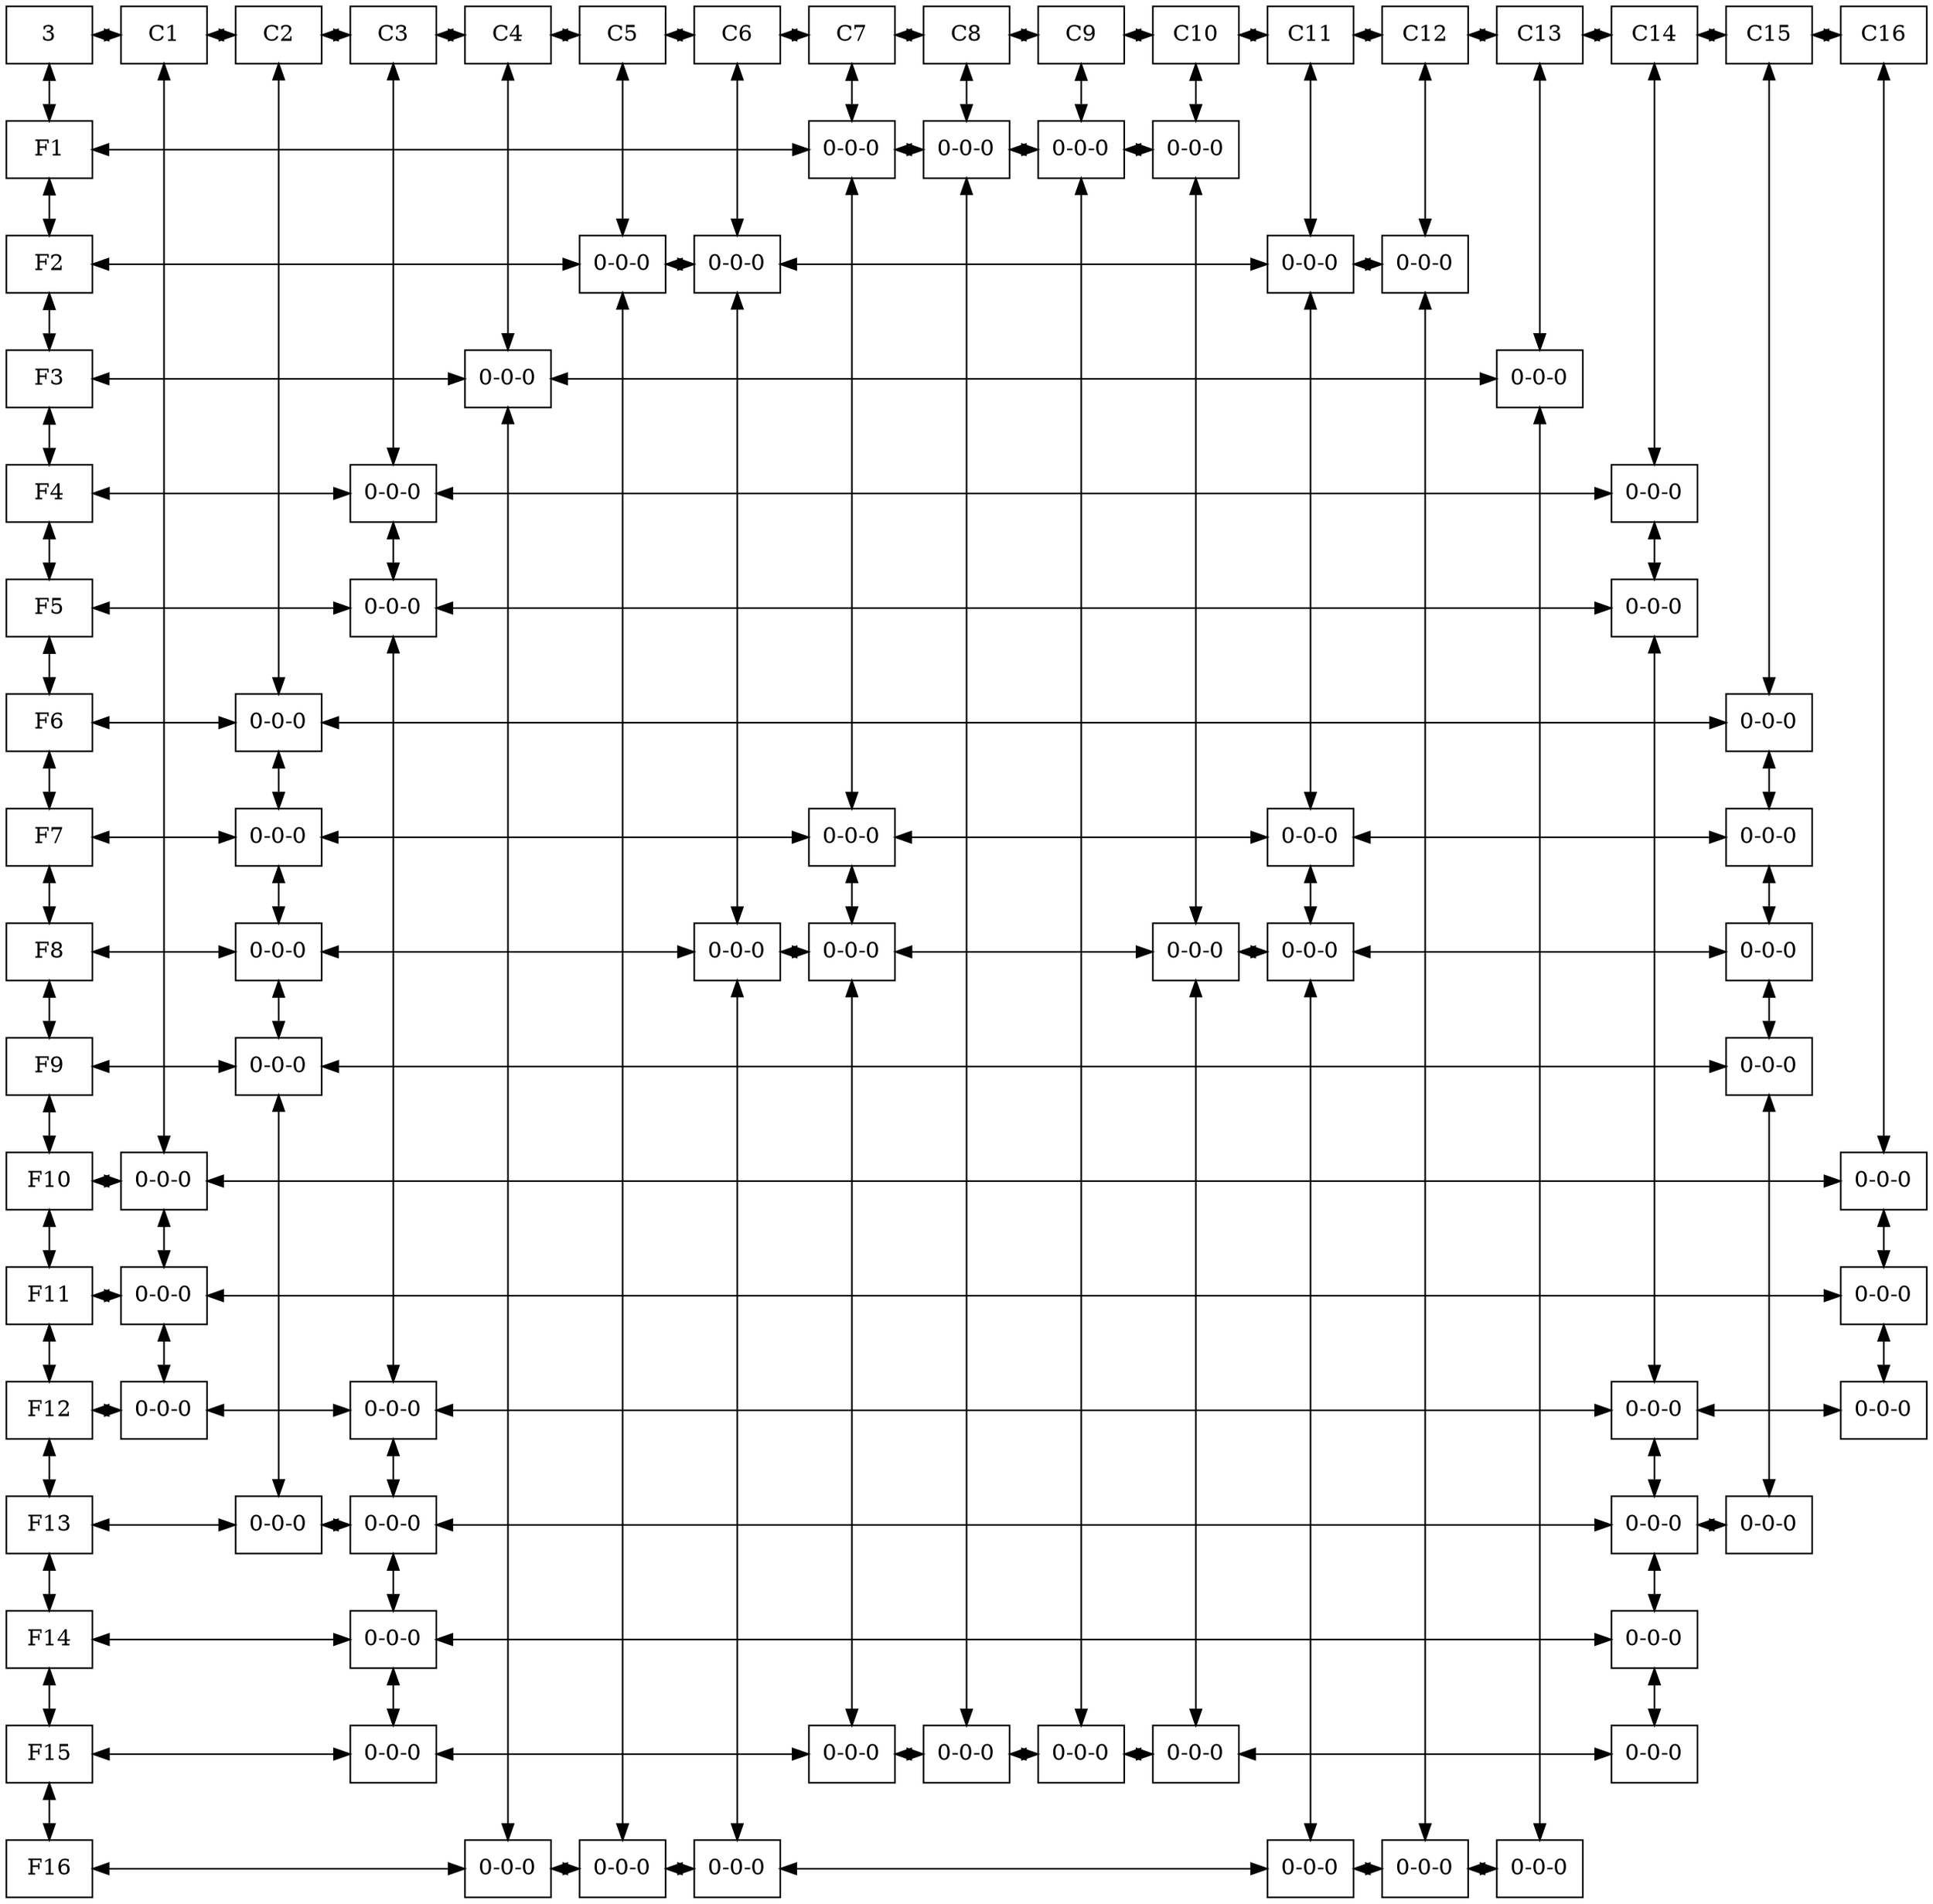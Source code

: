digraph MatrizCapa{ 
 node[shape=box] 
 rankdir=UD; 
 {rank=min; 
nodo00[label="3" ,rankdir=LR,group=0]; 
nodo20[label="C1" ,rankdir=LR,group=2]; 
nodo30[label="C2" ,rankdir=LR,group=3]; 
nodo40[label="C3" ,rankdir=LR,group=4]; 
nodo50[label="C4" ,rankdir=LR,group=5]; 
nodo60[label="C5" ,rankdir=LR,group=6]; 
nodo70[label="C6" ,rankdir=LR,group=7]; 
nodo80[label="C7" ,rankdir=LR,group=8]; 
nodo90[label="C8" ,rankdir=LR,group=9]; 
nodo100[label="C9" ,rankdir=LR,group=10]; 
nodo110[label="C10" ,rankdir=LR,group=11]; 
nodo120[label="C11" ,rankdir=LR,group=12]; 
nodo130[label="C12" ,rankdir=LR,group=13]; 
nodo140[label="C13" ,rankdir=LR,group=14]; 
nodo150[label="C14" ,rankdir=LR,group=15]; 
nodo160[label="C15" ,rankdir=LR,group=16]; 
nodo170[label="C16" ,rankdir=LR,group=17]; 
} 
{rank=same; 
nodo00[label="3" ,group=0]; 
nodo20[label="C1" ,group=2]; 
nodo30[label="C2" ,group=3]; 
nodo40[label="C3" ,group=4]; 
nodo50[label="C4" ,group=5]; 
nodo60[label="C5" ,group=6]; 
nodo70[label="C6" ,group=7]; 
nodo80[label="C7" ,group=8]; 
nodo90[label="C8" ,group=9]; 
nodo100[label="C9" ,group=10]; 
nodo110[label="C10" ,group=11]; 
nodo120[label="C11" ,group=12]; 
nodo130[label="C12" ,group=13]; 
nodo140[label="C13" ,group=14]; 
nodo150[label="C14" ,group=15]; 
nodo160[label="C15" ,group=16]; 
nodo170[label="C16" ,group=17]; 
} 
{rank=same; 
nodo02[label="F1" ,group=0]; 
nodo82[label="0-0-0" ,group=8]; 
nodo92[label="0-0-0" ,group=9]; 
nodo102[label="0-0-0" ,group=10]; 
nodo112[label="0-0-0" ,group=11]; 
} 
{rank=same; 
nodo03[label="F2" ,group=0]; 
nodo63[label="0-0-0" ,group=6]; 
nodo73[label="0-0-0" ,group=7]; 
nodo123[label="0-0-0" ,group=12]; 
nodo133[label="0-0-0" ,group=13]; 
} 
{rank=same; 
nodo04[label="F3" ,group=0]; 
nodo54[label="0-0-0" ,group=5]; 
nodo144[label="0-0-0" ,group=14]; 
} 
{rank=same; 
nodo05[label="F4" ,group=0]; 
nodo45[label="0-0-0" ,group=4]; 
nodo155[label="0-0-0" ,group=15]; 
} 
{rank=same; 
nodo06[label="F5" ,group=0]; 
nodo46[label="0-0-0" ,group=4]; 
nodo156[label="0-0-0" ,group=15]; 
} 
{rank=same; 
nodo07[label="F6" ,group=0]; 
nodo37[label="0-0-0" ,group=3]; 
nodo167[label="0-0-0" ,group=16]; 
} 
{rank=same; 
nodo08[label="F7" ,group=0]; 
nodo38[label="0-0-0" ,group=3]; 
nodo88[label="0-0-0" ,group=8]; 
nodo128[label="0-0-0" ,group=12]; 
nodo168[label="0-0-0" ,group=16]; 
} 
{rank=same; 
nodo09[label="F8" ,group=0]; 
nodo39[label="0-0-0" ,group=3]; 
nodo79[label="0-0-0" ,group=7]; 
nodo89[label="0-0-0" ,group=8]; 
nodo119[label="0-0-0" ,group=11]; 
nodo129[label="0-0-0" ,group=12]; 
nodo169[label="0-0-0" ,group=16]; 
} 
{rank=same; 
nodo010[label="F9" ,group=0]; 
nodo310[label="0-0-0" ,group=3]; 
nodo1610[label="0-0-0" ,group=16]; 
} 
{rank=same; 
nodo011[label="F10" ,group=0]; 
nodo211[label="0-0-0" ,group=2]; 
nodo1711[label="0-0-0" ,group=17]; 
} 
{rank=same; 
nodo012[label="F11" ,group=0]; 
nodo212[label="0-0-0" ,group=2]; 
nodo1712[label="0-0-0" ,group=17]; 
} 
{rank=same; 
nodo013[label="F12" ,group=0]; 
nodo213[label="0-0-0" ,group=2]; 
nodo413[label="0-0-0" ,group=4]; 
nodo1513[label="0-0-0" ,group=15]; 
nodo1713[label="0-0-0" ,group=17]; 
} 
{rank=same; 
nodo014[label="F13" ,group=0]; 
nodo314[label="0-0-0" ,group=3]; 
nodo414[label="0-0-0" ,group=4]; 
nodo1514[label="0-0-0" ,group=15]; 
nodo1614[label="0-0-0" ,group=16]; 
} 
{rank=same; 
nodo015[label="F14" ,group=0]; 
nodo415[label="0-0-0" ,group=4]; 
nodo1515[label="0-0-0" ,group=15]; 
} 
{rank=same; 
nodo016[label="F15" ,group=0]; 
nodo416[label="0-0-0" ,group=4]; 
nodo816[label="0-0-0" ,group=8]; 
nodo916[label="0-0-0" ,group=9]; 
nodo1016[label="0-0-0" ,group=10]; 
nodo1116[label="0-0-0" ,group=11]; 
nodo1516[label="0-0-0" ,group=15]; 
} 
{rank=same; 
nodo017[label="F16" ,group=0]; 
nodo517[label="0-0-0" ,group=5]; 
nodo617[label="0-0-0" ,group=6]; 
nodo717[label="0-0-0" ,group=7]; 
nodo1217[label="0-0-0" ,group=12]; 
nodo1317[label="0-0-0" ,group=13]; 
nodo1417[label="0-0-0" ,group=14]; 
} 
nodo00 -> nodo20 [dir=both];
nodo20 -> nodo30 [dir=both];
nodo30 -> nodo40 [dir=both];
nodo40 -> nodo50 [dir=both];
nodo50 -> nodo60 [dir=both];
nodo60 -> nodo70 [dir=both];
nodo70 -> nodo80 [dir=both];
nodo80 -> nodo90 [dir=both];
nodo90 -> nodo100 [dir=both];
nodo100 -> nodo110 [dir=both];
nodo110 -> nodo120 [dir=both];
nodo120 -> nodo130 [dir=both];
nodo130 -> nodo140 [dir=both];
nodo140 -> nodo150 [dir=both];
nodo150 -> nodo160 [dir=both];
nodo160 -> nodo170 [dir=both];
nodo02 -> nodo82 [dir=both];
nodo82 -> nodo92 [dir=both];
nodo92 -> nodo102 [dir=both];
nodo102 -> nodo112 [dir=both];
nodo03 -> nodo63 [dir=both];
nodo63 -> nodo73 [dir=both];
nodo73 -> nodo123 [dir=both];
nodo123 -> nodo133 [dir=both];
nodo04 -> nodo54 [dir=both];
nodo54 -> nodo144 [dir=both];
nodo05 -> nodo45 [dir=both];
nodo45 -> nodo155 [dir=both];
nodo06 -> nodo46 [dir=both];
nodo46 -> nodo156 [dir=both];
nodo07 -> nodo37 [dir=both];
nodo37 -> nodo167 [dir=both];
nodo08 -> nodo38 [dir=both];
nodo38 -> nodo88 [dir=both];
nodo88 -> nodo128 [dir=both];
nodo128 -> nodo168 [dir=both];
nodo09 -> nodo39 [dir=both];
nodo39 -> nodo79 [dir=both];
nodo79 -> nodo89 [dir=both];
nodo89 -> nodo119 [dir=both];
nodo119 -> nodo129 [dir=both];
nodo129 -> nodo169 [dir=both];
nodo010 -> nodo310 [dir=both];
nodo310 -> nodo1610 [dir=both];
nodo011 -> nodo211 [dir=both];
nodo211 -> nodo1711 [dir=both];
nodo012 -> nodo212 [dir=both];
nodo212 -> nodo1712 [dir=both];
nodo013 -> nodo213 [dir=both];
nodo213 -> nodo413 [dir=both];
nodo413 -> nodo1513 [dir=both];
nodo1513 -> nodo1713 [dir=both];
nodo014 -> nodo314 [dir=both];
nodo314 -> nodo414 [dir=both];
nodo414 -> nodo1514 [dir=both];
nodo1514 -> nodo1614 [dir=both];
nodo015 -> nodo415 [dir=both];
nodo415 -> nodo1515 [dir=both];
nodo016 -> nodo416 [dir=both];
nodo416 -> nodo816 [dir=both];
nodo816 -> nodo916 [dir=both];
nodo916 -> nodo1016 [dir=both];
nodo1016 -> nodo1116 [dir=both];
nodo1116 -> nodo1516 [dir=both];
nodo017 -> nodo517 [dir=both];
nodo517 -> nodo617 [dir=both];
nodo617 -> nodo717 [dir=both];
nodo717 -> nodo1217 [dir=both];
nodo1217 -> nodo1317 [dir=both];
nodo1317 -> nodo1417 [dir=both];
nodo00 -> nodo02 [dir=both];
nodo02 -> nodo03 [dir=both];
nodo03 -> nodo04 [dir=both];
nodo04 -> nodo05 [dir=both];
nodo05 -> nodo06 [dir=both];
nodo06 -> nodo07 [dir=both];
nodo07 -> nodo08 [dir=both];
nodo08 -> nodo09 [dir=both];
nodo09 -> nodo010 [dir=both];
nodo010 -> nodo011 [dir=both];
nodo011 -> nodo012 [dir=both];
nodo012 -> nodo013 [dir=both];
nodo013 -> nodo014 [dir=both];
nodo014 -> nodo015 [dir=both];
nodo015 -> nodo016 [dir=both];
nodo016 -> nodo017 [dir=both];
nodo20 -> nodo211 [dir=both];
nodo211 -> nodo212 [dir=both];
nodo212 -> nodo213 [dir=both];
nodo30 -> nodo37 [dir=both];
nodo37 -> nodo38 [dir=both];
nodo38 -> nodo39 [dir=both];
nodo39 -> nodo310 [dir=both];
nodo310 -> nodo314 [dir=both];
nodo40 -> nodo45 [dir=both];
nodo45 -> nodo46 [dir=both];
nodo46 -> nodo413 [dir=both];
nodo413 -> nodo414 [dir=both];
nodo414 -> nodo415 [dir=both];
nodo415 -> nodo416 [dir=both];
nodo50 -> nodo54 [dir=both];
nodo54 -> nodo517 [dir=both];
nodo60 -> nodo63 [dir=both];
nodo63 -> nodo617 [dir=both];
nodo70 -> nodo73 [dir=both];
nodo73 -> nodo79 [dir=both];
nodo79 -> nodo717 [dir=both];
nodo80 -> nodo82 [dir=both];
nodo82 -> nodo88 [dir=both];
nodo88 -> nodo89 [dir=both];
nodo89 -> nodo816 [dir=both];
nodo90 -> nodo92 [dir=both];
nodo92 -> nodo916 [dir=both];
nodo100 -> nodo102 [dir=both];
nodo102 -> nodo1016 [dir=both];
nodo110 -> nodo112 [dir=both];
nodo112 -> nodo119 [dir=both];
nodo119 -> nodo1116 [dir=both];
nodo120 -> nodo123 [dir=both];
nodo123 -> nodo128 [dir=both];
nodo128 -> nodo129 [dir=both];
nodo129 -> nodo1217 [dir=both];
nodo130 -> nodo133 [dir=both];
nodo133 -> nodo1317 [dir=both];
nodo140 -> nodo144 [dir=both];
nodo144 -> nodo1417 [dir=both];
nodo150 -> nodo155 [dir=both];
nodo155 -> nodo156 [dir=both];
nodo156 -> nodo1513 [dir=both];
nodo1513 -> nodo1514 [dir=both];
nodo1514 -> nodo1515 [dir=both];
nodo1515 -> nodo1516 [dir=both];
nodo160 -> nodo167 [dir=both];
nodo167 -> nodo168 [dir=both];
nodo168 -> nodo169 [dir=both];
nodo169 -> nodo1610 [dir=both];
nodo1610 -> nodo1614 [dir=both];
nodo170 -> nodo1711 [dir=both];
nodo1711 -> nodo1712 [dir=both];
nodo1712 -> nodo1713 [dir=both];
}